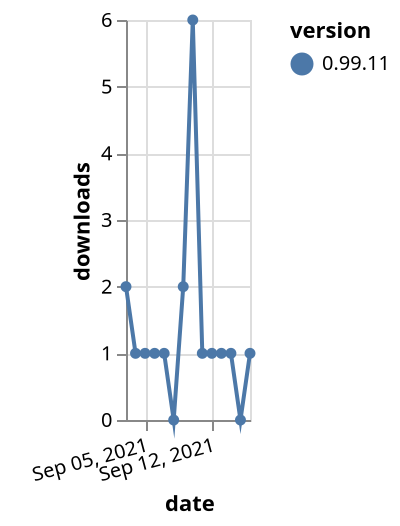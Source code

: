 {"$schema": "https://vega.github.io/schema/vega-lite/v5.json", "description": "A simple bar chart with embedded data.", "data": {"values": [{"date": "2021-09-03", "total": 514, "delta": 2, "version": "0.99.11"}, {"date": "2021-09-04", "total": 515, "delta": 1, "version": "0.99.11"}, {"date": "2021-09-05", "total": 516, "delta": 1, "version": "0.99.11"}, {"date": "2021-09-06", "total": 517, "delta": 1, "version": "0.99.11"}, {"date": "2021-09-07", "total": 518, "delta": 1, "version": "0.99.11"}, {"date": "2021-09-08", "total": 518, "delta": 0, "version": "0.99.11"}, {"date": "2021-09-09", "total": 520, "delta": 2, "version": "0.99.11"}, {"date": "2021-09-10", "total": 526, "delta": 6, "version": "0.99.11"}, {"date": "2021-09-11", "total": 527, "delta": 1, "version": "0.99.11"}, {"date": "2021-09-12", "total": 528, "delta": 1, "version": "0.99.11"}, {"date": "2021-09-13", "total": 529, "delta": 1, "version": "0.99.11"}, {"date": "2021-09-14", "total": 530, "delta": 1, "version": "0.99.11"}, {"date": "2021-09-15", "total": 530, "delta": 0, "version": "0.99.11"}, {"date": "2021-09-16", "total": 531, "delta": 1, "version": "0.99.11"}]}, "width": "container", "mark": {"type": "line", "point": {"filled": true}}, "encoding": {"x": {"field": "date", "type": "temporal", "timeUnit": "yearmonthdate", "title": "date", "axis": {"labelAngle": -15}}, "y": {"field": "delta", "type": "quantitative", "title": "downloads"}, "color": {"field": "version", "type": "nominal"}, "tooltip": {"field": "delta"}}}